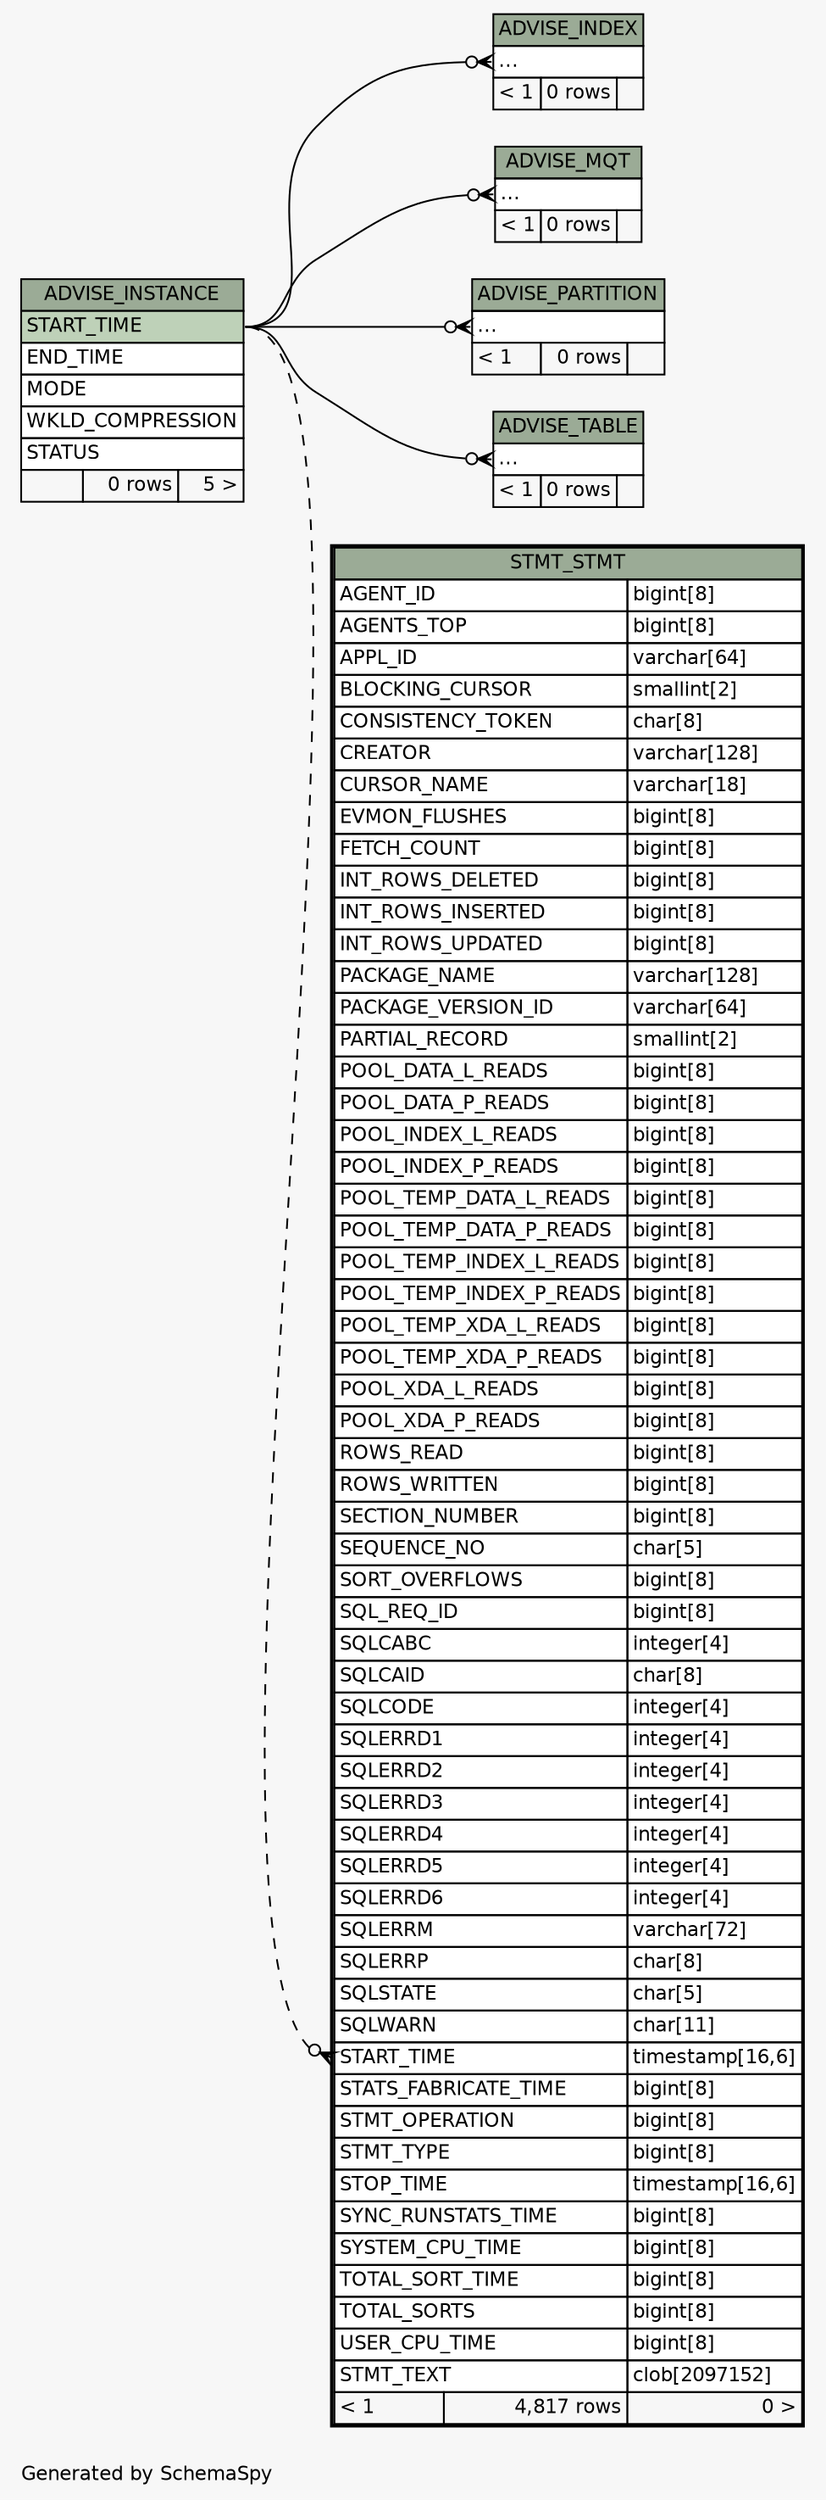 // dot 2.38.0 on Windows 10 10.0
// SchemaSpy rev Unknown
digraph "impliedTwoDegreesRelationshipsDiagram" {
  graph [
    rankdir="RL"
    bgcolor="#f7f7f7"
    label="\nGenerated by SchemaSpy"
    labeljust="l"
    nodesep="0.18"
    ranksep="0.46"
    fontname="Helvetica"
    fontsize="11"
  ];
  node [
    fontname="Helvetica"
    fontsize="11"
    shape="plaintext"
  ];
  edge [
    arrowsize="0.8"
  ];
  "ADVISE_INDEX":"elipses":w -> "ADVISE_INSTANCE":"START_TIME":e [arrowhead=none dir=back arrowtail=crowodot];
  "ADVISE_MQT":"elipses":w -> "ADVISE_INSTANCE":"START_TIME":e [arrowhead=none dir=back arrowtail=crowodot];
  "ADVISE_PARTITION":"elipses":w -> "ADVISE_INSTANCE":"START_TIME":e [arrowhead=none dir=back arrowtail=crowodot];
  "ADVISE_TABLE":"elipses":w -> "ADVISE_INSTANCE":"START_TIME":e [arrowhead=none dir=back arrowtail=crowodot];
  "STMT_STMT":"START_TIME":w -> "ADVISE_INSTANCE":"START_TIME":e [arrowhead=none dir=back arrowtail=crowodot style=dashed];
  "ADVISE_INDEX" [
    label=<
    <TABLE BORDER="0" CELLBORDER="1" CELLSPACING="0" BGCOLOR="#ffffff">
      <TR><TD COLSPAN="3" BGCOLOR="#9bab96" ALIGN="CENTER">ADVISE_INDEX</TD></TR>
      <TR><TD PORT="elipses" COLSPAN="3" ALIGN="LEFT">...</TD></TR>
      <TR><TD ALIGN="LEFT" BGCOLOR="#f7f7f7">&lt; 1</TD><TD ALIGN="RIGHT" BGCOLOR="#f7f7f7">0 rows</TD><TD ALIGN="RIGHT" BGCOLOR="#f7f7f7">  </TD></TR>
    </TABLE>>
    URL="ADVISE_INDEX.html"
    tooltip="ADVISE_INDEX"
  ];
  "ADVISE_INSTANCE" [
    label=<
    <TABLE BORDER="0" CELLBORDER="1" CELLSPACING="0" BGCOLOR="#ffffff">
      <TR><TD COLSPAN="3" BGCOLOR="#9bab96" ALIGN="CENTER">ADVISE_INSTANCE</TD></TR>
      <TR><TD PORT="START_TIME" COLSPAN="3" BGCOLOR="#bed1b8" ALIGN="LEFT">START_TIME</TD></TR>
      <TR><TD PORT="END_TIME" COLSPAN="3" ALIGN="LEFT">END_TIME</TD></TR>
      <TR><TD PORT="MODE" COLSPAN="3" ALIGN="LEFT">MODE</TD></TR>
      <TR><TD PORT="WKLD_COMPRESSION" COLSPAN="3" ALIGN="LEFT">WKLD_COMPRESSION</TD></TR>
      <TR><TD PORT="STATUS" COLSPAN="3" ALIGN="LEFT">STATUS</TD></TR>
      <TR><TD ALIGN="LEFT" BGCOLOR="#f7f7f7">  </TD><TD ALIGN="RIGHT" BGCOLOR="#f7f7f7">0 rows</TD><TD ALIGN="RIGHT" BGCOLOR="#f7f7f7">5 &gt;</TD></TR>
    </TABLE>>
    URL="ADVISE_INSTANCE.html"
    tooltip="ADVISE_INSTANCE"
  ];
  "ADVISE_MQT" [
    label=<
    <TABLE BORDER="0" CELLBORDER="1" CELLSPACING="0" BGCOLOR="#ffffff">
      <TR><TD COLSPAN="3" BGCOLOR="#9bab96" ALIGN="CENTER">ADVISE_MQT</TD></TR>
      <TR><TD PORT="elipses" COLSPAN="3" ALIGN="LEFT">...</TD></TR>
      <TR><TD ALIGN="LEFT" BGCOLOR="#f7f7f7">&lt; 1</TD><TD ALIGN="RIGHT" BGCOLOR="#f7f7f7">0 rows</TD><TD ALIGN="RIGHT" BGCOLOR="#f7f7f7">  </TD></TR>
    </TABLE>>
    URL="ADVISE_MQT.html"
    tooltip="ADVISE_MQT"
  ];
  "ADVISE_PARTITION" [
    label=<
    <TABLE BORDER="0" CELLBORDER="1" CELLSPACING="0" BGCOLOR="#ffffff">
      <TR><TD COLSPAN="3" BGCOLOR="#9bab96" ALIGN="CENTER">ADVISE_PARTITION</TD></TR>
      <TR><TD PORT="elipses" COLSPAN="3" ALIGN="LEFT">...</TD></TR>
      <TR><TD ALIGN="LEFT" BGCOLOR="#f7f7f7">&lt; 1</TD><TD ALIGN="RIGHT" BGCOLOR="#f7f7f7">0 rows</TD><TD ALIGN="RIGHT" BGCOLOR="#f7f7f7">  </TD></TR>
    </TABLE>>
    URL="ADVISE_PARTITION.html"
    tooltip="ADVISE_PARTITION"
  ];
  "ADVISE_TABLE" [
    label=<
    <TABLE BORDER="0" CELLBORDER="1" CELLSPACING="0" BGCOLOR="#ffffff">
      <TR><TD COLSPAN="3" BGCOLOR="#9bab96" ALIGN="CENTER">ADVISE_TABLE</TD></TR>
      <TR><TD PORT="elipses" COLSPAN="3" ALIGN="LEFT">...</TD></TR>
      <TR><TD ALIGN="LEFT" BGCOLOR="#f7f7f7">&lt; 1</TD><TD ALIGN="RIGHT" BGCOLOR="#f7f7f7">0 rows</TD><TD ALIGN="RIGHT" BGCOLOR="#f7f7f7">  </TD></TR>
    </TABLE>>
    URL="ADVISE_TABLE.html"
    tooltip="ADVISE_TABLE"
  ];
  "STMT_STMT" [
    label=<
    <TABLE BORDER="2" CELLBORDER="1" CELLSPACING="0" BGCOLOR="#ffffff">
      <TR><TD COLSPAN="3" BGCOLOR="#9bab96" ALIGN="CENTER">STMT_STMT</TD></TR>
      <TR><TD PORT="AGENT_ID" COLSPAN="2" ALIGN="LEFT">AGENT_ID</TD><TD PORT="AGENT_ID.type" ALIGN="LEFT">bigint[8]</TD></TR>
      <TR><TD PORT="AGENTS_TOP" COLSPAN="2" ALIGN="LEFT">AGENTS_TOP</TD><TD PORT="AGENTS_TOP.type" ALIGN="LEFT">bigint[8]</TD></TR>
      <TR><TD PORT="APPL_ID" COLSPAN="2" ALIGN="LEFT">APPL_ID</TD><TD PORT="APPL_ID.type" ALIGN="LEFT">varchar[64]</TD></TR>
      <TR><TD PORT="BLOCKING_CURSOR" COLSPAN="2" ALIGN="LEFT">BLOCKING_CURSOR</TD><TD PORT="BLOCKING_CURSOR.type" ALIGN="LEFT">smallint[2]</TD></TR>
      <TR><TD PORT="CONSISTENCY_TOKEN" COLSPAN="2" ALIGN="LEFT">CONSISTENCY_TOKEN</TD><TD PORT="CONSISTENCY_TOKEN.type" ALIGN="LEFT">char[8]</TD></TR>
      <TR><TD PORT="CREATOR" COLSPAN="2" ALIGN="LEFT">CREATOR</TD><TD PORT="CREATOR.type" ALIGN="LEFT">varchar[128]</TD></TR>
      <TR><TD PORT="CURSOR_NAME" COLSPAN="2" ALIGN="LEFT">CURSOR_NAME</TD><TD PORT="CURSOR_NAME.type" ALIGN="LEFT">varchar[18]</TD></TR>
      <TR><TD PORT="EVMON_FLUSHES" COLSPAN="2" ALIGN="LEFT">EVMON_FLUSHES</TD><TD PORT="EVMON_FLUSHES.type" ALIGN="LEFT">bigint[8]</TD></TR>
      <TR><TD PORT="FETCH_COUNT" COLSPAN="2" ALIGN="LEFT">FETCH_COUNT</TD><TD PORT="FETCH_COUNT.type" ALIGN="LEFT">bigint[8]</TD></TR>
      <TR><TD PORT="INT_ROWS_DELETED" COLSPAN="2" ALIGN="LEFT">INT_ROWS_DELETED</TD><TD PORT="INT_ROWS_DELETED.type" ALIGN="LEFT">bigint[8]</TD></TR>
      <TR><TD PORT="INT_ROWS_INSERTED" COLSPAN="2" ALIGN="LEFT">INT_ROWS_INSERTED</TD><TD PORT="INT_ROWS_INSERTED.type" ALIGN="LEFT">bigint[8]</TD></TR>
      <TR><TD PORT="INT_ROWS_UPDATED" COLSPAN="2" ALIGN="LEFT">INT_ROWS_UPDATED</TD><TD PORT="INT_ROWS_UPDATED.type" ALIGN="LEFT">bigint[8]</TD></TR>
      <TR><TD PORT="PACKAGE_NAME" COLSPAN="2" ALIGN="LEFT">PACKAGE_NAME</TD><TD PORT="PACKAGE_NAME.type" ALIGN="LEFT">varchar[128]</TD></TR>
      <TR><TD PORT="PACKAGE_VERSION_ID" COLSPAN="2" ALIGN="LEFT">PACKAGE_VERSION_ID</TD><TD PORT="PACKAGE_VERSION_ID.type" ALIGN="LEFT">varchar[64]</TD></TR>
      <TR><TD PORT="PARTIAL_RECORD" COLSPAN="2" ALIGN="LEFT">PARTIAL_RECORD</TD><TD PORT="PARTIAL_RECORD.type" ALIGN="LEFT">smallint[2]</TD></TR>
      <TR><TD PORT="POOL_DATA_L_READS" COLSPAN="2" ALIGN="LEFT">POOL_DATA_L_READS</TD><TD PORT="POOL_DATA_L_READS.type" ALIGN="LEFT">bigint[8]</TD></TR>
      <TR><TD PORT="POOL_DATA_P_READS" COLSPAN="2" ALIGN="LEFT">POOL_DATA_P_READS</TD><TD PORT="POOL_DATA_P_READS.type" ALIGN="LEFT">bigint[8]</TD></TR>
      <TR><TD PORT="POOL_INDEX_L_READS" COLSPAN="2" ALIGN="LEFT">POOL_INDEX_L_READS</TD><TD PORT="POOL_INDEX_L_READS.type" ALIGN="LEFT">bigint[8]</TD></TR>
      <TR><TD PORT="POOL_INDEX_P_READS" COLSPAN="2" ALIGN="LEFT">POOL_INDEX_P_READS</TD><TD PORT="POOL_INDEX_P_READS.type" ALIGN="LEFT">bigint[8]</TD></TR>
      <TR><TD PORT="POOL_TEMP_DATA_L_READS" COLSPAN="2" ALIGN="LEFT">POOL_TEMP_DATA_L_READS</TD><TD PORT="POOL_TEMP_DATA_L_READS.type" ALIGN="LEFT">bigint[8]</TD></TR>
      <TR><TD PORT="POOL_TEMP_DATA_P_READS" COLSPAN="2" ALIGN="LEFT">POOL_TEMP_DATA_P_READS</TD><TD PORT="POOL_TEMP_DATA_P_READS.type" ALIGN="LEFT">bigint[8]</TD></TR>
      <TR><TD PORT="POOL_TEMP_INDEX_L_READS" COLSPAN="2" ALIGN="LEFT">POOL_TEMP_INDEX_L_READS</TD><TD PORT="POOL_TEMP_INDEX_L_READS.type" ALIGN="LEFT">bigint[8]</TD></TR>
      <TR><TD PORT="POOL_TEMP_INDEX_P_READS" COLSPAN="2" ALIGN="LEFT">POOL_TEMP_INDEX_P_READS</TD><TD PORT="POOL_TEMP_INDEX_P_READS.type" ALIGN="LEFT">bigint[8]</TD></TR>
      <TR><TD PORT="POOL_TEMP_XDA_L_READS" COLSPAN="2" ALIGN="LEFT">POOL_TEMP_XDA_L_READS</TD><TD PORT="POOL_TEMP_XDA_L_READS.type" ALIGN="LEFT">bigint[8]</TD></TR>
      <TR><TD PORT="POOL_TEMP_XDA_P_READS" COLSPAN="2" ALIGN="LEFT">POOL_TEMP_XDA_P_READS</TD><TD PORT="POOL_TEMP_XDA_P_READS.type" ALIGN="LEFT">bigint[8]</TD></TR>
      <TR><TD PORT="POOL_XDA_L_READS" COLSPAN="2" ALIGN="LEFT">POOL_XDA_L_READS</TD><TD PORT="POOL_XDA_L_READS.type" ALIGN="LEFT">bigint[8]</TD></TR>
      <TR><TD PORT="POOL_XDA_P_READS" COLSPAN="2" ALIGN="LEFT">POOL_XDA_P_READS</TD><TD PORT="POOL_XDA_P_READS.type" ALIGN="LEFT">bigint[8]</TD></TR>
      <TR><TD PORT="ROWS_READ" COLSPAN="2" ALIGN="LEFT">ROWS_READ</TD><TD PORT="ROWS_READ.type" ALIGN="LEFT">bigint[8]</TD></TR>
      <TR><TD PORT="ROWS_WRITTEN" COLSPAN="2" ALIGN="LEFT">ROWS_WRITTEN</TD><TD PORT="ROWS_WRITTEN.type" ALIGN="LEFT">bigint[8]</TD></TR>
      <TR><TD PORT="SECTION_NUMBER" COLSPAN="2" ALIGN="LEFT">SECTION_NUMBER</TD><TD PORT="SECTION_NUMBER.type" ALIGN="LEFT">bigint[8]</TD></TR>
      <TR><TD PORT="SEQUENCE_NO" COLSPAN="2" ALIGN="LEFT">SEQUENCE_NO</TD><TD PORT="SEQUENCE_NO.type" ALIGN="LEFT">char[5]</TD></TR>
      <TR><TD PORT="SORT_OVERFLOWS" COLSPAN="2" ALIGN="LEFT">SORT_OVERFLOWS</TD><TD PORT="SORT_OVERFLOWS.type" ALIGN="LEFT">bigint[8]</TD></TR>
      <TR><TD PORT="SQL_REQ_ID" COLSPAN="2" ALIGN="LEFT">SQL_REQ_ID</TD><TD PORT="SQL_REQ_ID.type" ALIGN="LEFT">bigint[8]</TD></TR>
      <TR><TD PORT="SQLCABC" COLSPAN="2" ALIGN="LEFT">SQLCABC</TD><TD PORT="SQLCABC.type" ALIGN="LEFT">integer[4]</TD></TR>
      <TR><TD PORT="SQLCAID" COLSPAN="2" ALIGN="LEFT">SQLCAID</TD><TD PORT="SQLCAID.type" ALIGN="LEFT">char[8]</TD></TR>
      <TR><TD PORT="SQLCODE" COLSPAN="2" ALIGN="LEFT">SQLCODE</TD><TD PORT="SQLCODE.type" ALIGN="LEFT">integer[4]</TD></TR>
      <TR><TD PORT="SQLERRD1" COLSPAN="2" ALIGN="LEFT">SQLERRD1</TD><TD PORT="SQLERRD1.type" ALIGN="LEFT">integer[4]</TD></TR>
      <TR><TD PORT="SQLERRD2" COLSPAN="2" ALIGN="LEFT">SQLERRD2</TD><TD PORT="SQLERRD2.type" ALIGN="LEFT">integer[4]</TD></TR>
      <TR><TD PORT="SQLERRD3" COLSPAN="2" ALIGN="LEFT">SQLERRD3</TD><TD PORT="SQLERRD3.type" ALIGN="LEFT">integer[4]</TD></TR>
      <TR><TD PORT="SQLERRD4" COLSPAN="2" ALIGN="LEFT">SQLERRD4</TD><TD PORT="SQLERRD4.type" ALIGN="LEFT">integer[4]</TD></TR>
      <TR><TD PORT="SQLERRD5" COLSPAN="2" ALIGN="LEFT">SQLERRD5</TD><TD PORT="SQLERRD5.type" ALIGN="LEFT">integer[4]</TD></TR>
      <TR><TD PORT="SQLERRD6" COLSPAN="2" ALIGN="LEFT">SQLERRD6</TD><TD PORT="SQLERRD6.type" ALIGN="LEFT">integer[4]</TD></TR>
      <TR><TD PORT="SQLERRM" COLSPAN="2" ALIGN="LEFT">SQLERRM</TD><TD PORT="SQLERRM.type" ALIGN="LEFT">varchar[72]</TD></TR>
      <TR><TD PORT="SQLERRP" COLSPAN="2" ALIGN="LEFT">SQLERRP</TD><TD PORT="SQLERRP.type" ALIGN="LEFT">char[8]</TD></TR>
      <TR><TD PORT="SQLSTATE" COLSPAN="2" ALIGN="LEFT">SQLSTATE</TD><TD PORT="SQLSTATE.type" ALIGN="LEFT">char[5]</TD></TR>
      <TR><TD PORT="SQLWARN" COLSPAN="2" ALIGN="LEFT">SQLWARN</TD><TD PORT="SQLWARN.type" ALIGN="LEFT">char[11]</TD></TR>
      <TR><TD PORT="START_TIME" COLSPAN="2" ALIGN="LEFT">START_TIME</TD><TD PORT="START_TIME.type" ALIGN="LEFT">timestamp[16,6]</TD></TR>
      <TR><TD PORT="STATS_FABRICATE_TIME" COLSPAN="2" ALIGN="LEFT">STATS_FABRICATE_TIME</TD><TD PORT="STATS_FABRICATE_TIME.type" ALIGN="LEFT">bigint[8]</TD></TR>
      <TR><TD PORT="STMT_OPERATION" COLSPAN="2" ALIGN="LEFT">STMT_OPERATION</TD><TD PORT="STMT_OPERATION.type" ALIGN="LEFT">bigint[8]</TD></TR>
      <TR><TD PORT="STMT_TYPE" COLSPAN="2" ALIGN="LEFT">STMT_TYPE</TD><TD PORT="STMT_TYPE.type" ALIGN="LEFT">bigint[8]</TD></TR>
      <TR><TD PORT="STOP_TIME" COLSPAN="2" ALIGN="LEFT">STOP_TIME</TD><TD PORT="STOP_TIME.type" ALIGN="LEFT">timestamp[16,6]</TD></TR>
      <TR><TD PORT="SYNC_RUNSTATS_TIME" COLSPAN="2" ALIGN="LEFT">SYNC_RUNSTATS_TIME</TD><TD PORT="SYNC_RUNSTATS_TIME.type" ALIGN="LEFT">bigint[8]</TD></TR>
      <TR><TD PORT="SYSTEM_CPU_TIME" COLSPAN="2" ALIGN="LEFT">SYSTEM_CPU_TIME</TD><TD PORT="SYSTEM_CPU_TIME.type" ALIGN="LEFT">bigint[8]</TD></TR>
      <TR><TD PORT="TOTAL_SORT_TIME" COLSPAN="2" ALIGN="LEFT">TOTAL_SORT_TIME</TD><TD PORT="TOTAL_SORT_TIME.type" ALIGN="LEFT">bigint[8]</TD></TR>
      <TR><TD PORT="TOTAL_SORTS" COLSPAN="2" ALIGN="LEFT">TOTAL_SORTS</TD><TD PORT="TOTAL_SORTS.type" ALIGN="LEFT">bigint[8]</TD></TR>
      <TR><TD PORT="USER_CPU_TIME" COLSPAN="2" ALIGN="LEFT">USER_CPU_TIME</TD><TD PORT="USER_CPU_TIME.type" ALIGN="LEFT">bigint[8]</TD></TR>
      <TR><TD PORT="STMT_TEXT" COLSPAN="2" ALIGN="LEFT">STMT_TEXT</TD><TD PORT="STMT_TEXT.type" ALIGN="LEFT">clob[2097152]</TD></TR>
      <TR><TD ALIGN="LEFT" BGCOLOR="#f7f7f7">&lt; 1</TD><TD ALIGN="RIGHT" BGCOLOR="#f7f7f7">4,817 rows</TD><TD ALIGN="RIGHT" BGCOLOR="#f7f7f7">0 &gt;</TD></TR>
    </TABLE>>
    URL="STMT_STMT.html"
    tooltip="STMT_STMT"
  ];
}
